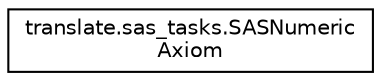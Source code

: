 digraph "Graphical Class Hierarchy"
{
  edge [fontname="Helvetica",fontsize="10",labelfontname="Helvetica",labelfontsize="10"];
  node [fontname="Helvetica",fontsize="10",shape=record];
  rankdir="LR";
  Node1 [label="translate.sas_tasks.SASNumeric\lAxiom",height=0.2,width=0.4,color="black", fillcolor="white", style="filled",URL="$classtranslate_1_1sas__tasks_1_1SASNumericAxiom.html"];
}
